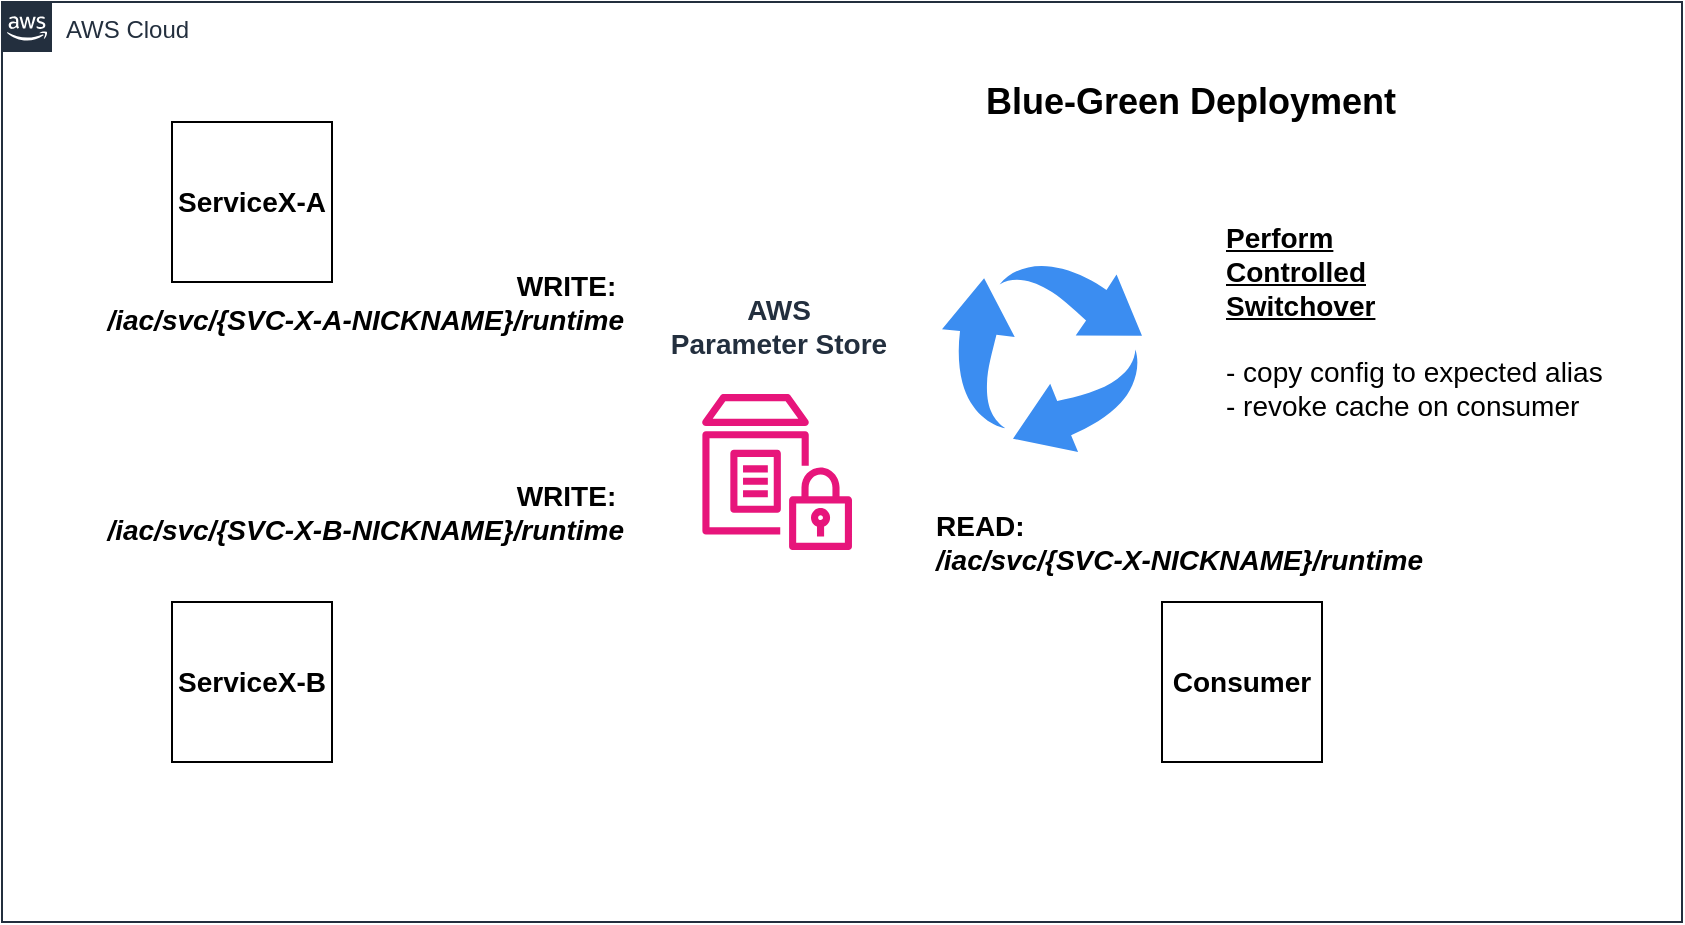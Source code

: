 <mxfile version="26.1.1">
  <diagram name="Page-1" id="i773-z5fooT3T3S39814">
    <mxGraphModel dx="1286" dy="859" grid="1" gridSize="10" guides="1" tooltips="1" connect="1" arrows="1" fold="1" page="1" pageScale="1" pageWidth="850" pageHeight="1100" math="0" shadow="0">
      <root>
        <mxCell id="0" />
        <mxCell id="1" parent="0" />
        <mxCell id="z0f8_SjItQ-B4fkTCba1-18" value="&lt;blockquote style=&quot;margin: 0 0 0 40px; border: none; padding: 0px;&quot;&gt;&lt;b&gt;&lt;font style=&quot;font-size: 14px;&quot;&gt;WRITE:&amp;nbsp;&lt;/font&gt;&lt;/b&gt;&lt;/blockquote&gt;&lt;blockquote style=&quot;margin: 0 0 0 40px; border: none; padding: 0px;&quot;&gt;&lt;b&gt;&lt;font style=&quot;font-size: 14px;&quot;&gt;&lt;i&gt;/iac/svc/{SVC-X-A&lt;/i&gt;&lt;/font&gt;&lt;/b&gt;&lt;b style=&quot;&quot;&gt;&lt;font style=&quot;font-size: 14px;&quot;&gt;&lt;i&gt;-NICKNAME&lt;/i&gt;&lt;/font&gt;&lt;/b&gt;&lt;b&gt;&lt;font style=&quot;font-size: 14px;&quot;&gt;&lt;i&gt;}/runtime&lt;/i&gt;&lt;/font&gt;&lt;/b&gt;&lt;/blockquote&gt;" style="text;html=1;align=right;verticalAlign=middle;whiteSpace=wrap;rounded=0;strokeColor=none;" parent="1" vertex="1">
          <mxGeometry x="20" y="640" width="313.14" height="60" as="geometry" />
        </mxCell>
        <mxCell id="z0f8_SjItQ-B4fkTCba1-22" value="AWS Cloud" style="points=[[0,0],[0.25,0],[0.5,0],[0.75,0],[1,0],[1,0.25],[1,0.5],[1,0.75],[1,1],[0.75,1],[0.5,1],[0.25,1],[0,1],[0,0.75],[0,0.5],[0,0.25]];outlineConnect=0;gradientColor=none;html=1;whiteSpace=wrap;fontSize=12;fontStyle=0;container=0;pointerEvents=0;collapsible=0;recursiveResize=0;shape=mxgraph.aws4.group;grIcon=mxgraph.aws4.group_aws_cloud_alt;strokeColor=#232F3E;fillColor=none;verticalAlign=top;align=left;spacingLeft=30;fontColor=#232F3E;dashed=0;" parent="1" vertex="1">
          <mxGeometry x="20" y="520" width="840" height="460" as="geometry" />
        </mxCell>
        <mxCell id="kKFCKPupe_m7L3E-sRk--1" value="&lt;b&gt;&lt;font style=&quot;font-size: 14px;&quot;&gt;ServiceX-A&lt;/font&gt;&lt;/b&gt;" style="whiteSpace=wrap;html=1;aspect=fixed;" vertex="1" parent="1">
          <mxGeometry x="105" y="580" width="80" height="80" as="geometry" />
        </mxCell>
        <mxCell id="kKFCKPupe_m7L3E-sRk--2" value="&lt;b&gt;&lt;font style=&quot;font-size: 14px;&quot;&gt;ServiceX-B&lt;/font&gt;&lt;/b&gt;" style="whiteSpace=wrap;html=1;aspect=fixed;" vertex="1" parent="1">
          <mxGeometry x="105" y="820" width="80" height="80" as="geometry" />
        </mxCell>
        <mxCell id="kKFCKPupe_m7L3E-sRk--4" value="&lt;blockquote style=&quot;margin: 0 0 0 40px; border: none; padding: 0px;&quot;&gt;&lt;b&gt;&lt;font style=&quot;font-size: 14px;&quot;&gt;WRITE:&amp;nbsp;&lt;/font&gt;&lt;/b&gt;&lt;/blockquote&gt;&lt;blockquote style=&quot;margin: 0 0 0 40px; border: none; padding: 0px;&quot;&gt;&lt;b&gt;&lt;font style=&quot;font-size: 14px;&quot;&gt;&lt;i&gt;/iac/svc/{SVC-X-B&lt;/i&gt;&lt;/font&gt;&lt;/b&gt;&lt;b style=&quot;&quot;&gt;&lt;font style=&quot;font-size: 14px;&quot;&gt;&lt;i&gt;-NICKNAME&lt;/i&gt;&lt;/font&gt;&lt;/b&gt;&lt;b&gt;&lt;font style=&quot;font-size: 14px;&quot;&gt;&lt;i&gt;}/runtime&lt;/i&gt;&lt;/font&gt;&lt;/b&gt;&lt;/blockquote&gt;" style="text;html=1;align=right;verticalAlign=middle;whiteSpace=wrap;rounded=0;strokeColor=none;" vertex="1" parent="1">
          <mxGeometry x="20" y="745" width="313.14" height="60" as="geometry" />
        </mxCell>
        <mxCell id="z0f8_SjItQ-B4fkTCba1-2" value="&lt;b&gt;&lt;font style=&quot;font-size: 14px;&quot;&gt;AWS&lt;/font&gt;&lt;/b&gt;&lt;div&gt;&lt;b&gt;&lt;font style=&quot;font-size: 14px;&quot;&gt;Parameter Store&lt;/font&gt;&lt;/b&gt;&lt;div&gt;&lt;br&gt;&lt;/div&gt;&lt;/div&gt;" style="sketch=0;outlineConnect=0;fontColor=#232F3E;gradientColor=none;fillColor=#E7157B;strokeColor=none;dashed=0;verticalLabelPosition=top;verticalAlign=bottom;align=center;html=1;fontSize=12;fontStyle=0;aspect=fixed;pointerEvents=1;shape=mxgraph.aws4.parameter_store;labelPosition=center;" parent="1" vertex="1">
          <mxGeometry x="370" y="716" width="75" height="78" as="geometry" />
        </mxCell>
        <mxCell id="aRMo30rtuyaijZ9Dq2SD-3" value="&lt;blockquote style=&quot;margin: 0 0 0 40px; border: none; padding: 0px;&quot;&gt;&lt;b&gt;&lt;font style=&quot;font-size: 14px;&quot;&gt;READ:&amp;nbsp;&lt;/font&gt;&lt;/b&gt;&lt;/blockquote&gt;&lt;blockquote style=&quot;margin: 0 0 0 40px; border: none; padding: 0px;&quot;&gt;&lt;b&gt;&lt;font style=&quot;font-size: 14px;&quot;&gt;&lt;i&gt;/iac/svc/{&lt;/i&gt;&lt;/font&gt;&lt;/b&gt;&lt;b style=&quot;&quot;&gt;&lt;font style=&quot;font-size: 14px;&quot;&gt;&lt;i&gt;SVC-X-NICKNAME&lt;/i&gt;&lt;/font&gt;&lt;/b&gt;&lt;b&gt;&lt;font style=&quot;font-size: 14px;&quot;&gt;&lt;i&gt;}/runtime&lt;/i&gt;&lt;/font&gt;&lt;/b&gt;&lt;/blockquote&gt;" style="text;html=1;align=left;verticalAlign=middle;whiteSpace=wrap;rounded=0;strokeColor=none;" parent="1" vertex="1">
          <mxGeometry x="445" y="760" width="313.14" height="60" as="geometry" />
        </mxCell>
        <mxCell id="kKFCKPupe_m7L3E-sRk--3" value="&lt;b&gt;&lt;font style=&quot;font-size: 14px;&quot;&gt;Consumer&lt;/font&gt;&lt;/b&gt;" style="whiteSpace=wrap;html=1;aspect=fixed;" vertex="1" parent="1">
          <mxGeometry x="600" y="820" width="80" height="80" as="geometry" />
        </mxCell>
        <mxCell id="kKFCKPupe_m7L3E-sRk--5" value="" style="sketch=0;html=1;aspect=fixed;strokeColor=none;shadow=0;fillColor=#3B8DF1;verticalAlign=top;labelPosition=center;verticalLabelPosition=bottom;shape=mxgraph.gcp2.arrow_cycle" vertex="1" parent="1">
          <mxGeometry x="490" y="650" width="100" height="95" as="geometry" />
        </mxCell>
        <mxCell id="kKFCKPupe_m7L3E-sRk--6" value="&lt;u&gt;Perform&lt;/u&gt;&lt;div&gt;&lt;u&gt;Controlled&lt;/u&gt;&lt;/div&gt;&lt;div&gt;&lt;u&gt;Switchover&lt;/u&gt;&lt;div&gt;&lt;br&gt;&lt;div&gt;&lt;span style=&quot;font-weight: normal;&quot;&gt;- copy config to expected alias&lt;/span&gt;&lt;/div&gt;&lt;div&gt;&lt;span style=&quot;font-weight: normal;&quot;&gt;- revoke cache on consumer&lt;/span&gt;&lt;/div&gt;&lt;/div&gt;&lt;/div&gt;" style="text;html=1;align=left;verticalAlign=middle;whiteSpace=wrap;rounded=0;fontSize=14;fontStyle=1" vertex="1" parent="1">
          <mxGeometry x="630" y="615" width="200" height="130" as="geometry" />
        </mxCell>
        <mxCell id="z0f8_SjItQ-B4fkTCba1-12" value="&lt;span style=&quot;font-size: 18px;&quot;&gt;&lt;b&gt;Blue-Green Deployment&lt;/b&gt;&lt;/span&gt;" style="text;html=1;align=left;verticalAlign=middle;whiteSpace=wrap;rounded=0;" parent="1" vertex="1">
          <mxGeometry x="510" y="550" width="260" height="40" as="geometry" />
        </mxCell>
      </root>
    </mxGraphModel>
  </diagram>
</mxfile>
